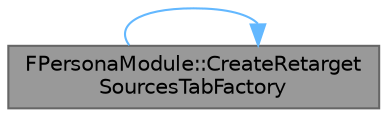 digraph "FPersonaModule::CreateRetargetSourcesTabFactory"
{
 // INTERACTIVE_SVG=YES
 // LATEX_PDF_SIZE
  bgcolor="transparent";
  edge [fontname=Helvetica,fontsize=10,labelfontname=Helvetica,labelfontsize=10];
  node [fontname=Helvetica,fontsize=10,shape=box,height=0.2,width=0.4];
  rankdir="RL";
  Node1 [id="Node000001",label="FPersonaModule::CreateRetarget\lSourcesTabFactory",height=0.2,width=0.4,color="gray40", fillcolor="grey60", style="filled", fontcolor="black",tooltip="Create a retarget sources tab factory."];
  Node1 -> Node1 [id="edge1_Node000001_Node000001",dir="back",color="steelblue1",style="solid",tooltip=" "];
}
